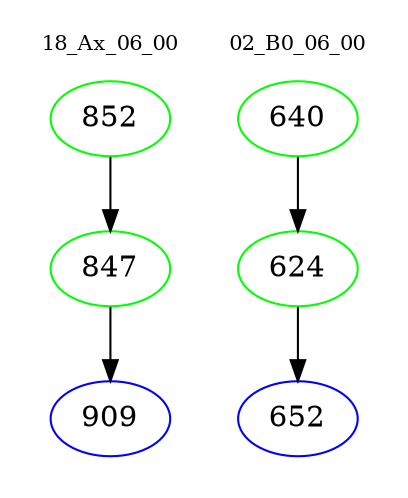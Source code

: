 digraph{
subgraph cluster_0 {
color = white
label = "18_Ax_06_00";
fontsize=10;
T0_852 [label="852", color="green"]
T0_852 -> T0_847 [color="black"]
T0_847 [label="847", color="green"]
T0_847 -> T0_909 [color="black"]
T0_909 [label="909", color="blue"]
}
subgraph cluster_1 {
color = white
label = "02_B0_06_00";
fontsize=10;
T1_640 [label="640", color="green"]
T1_640 -> T1_624 [color="black"]
T1_624 [label="624", color="green"]
T1_624 -> T1_652 [color="black"]
T1_652 [label="652", color="blue"]
}
}
